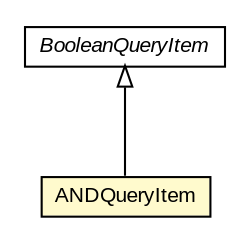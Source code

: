 #!/usr/local/bin/dot
#
# Class diagram 
# Generated by UMLGraph version 5.3 (http://www.umlgraph.org/)
#

digraph G {
	edge [fontname="arial",fontsize=10,labelfontname="arial",labelfontsize=10];
	node [fontname="arial",fontsize=10,shape=plaintext];
	nodesep=0.25;
	ranksep=0.5;
	// context.arch.discoverer.query.BooleanQueryItem
	c117821 [label=<<table title="context.arch.discoverer.query.BooleanQueryItem" border="0" cellborder="1" cellspacing="0" cellpadding="2" port="p" href="./BooleanQueryItem.html">
		<tr><td><table border="0" cellspacing="0" cellpadding="1">
<tr><td align="center" balign="center"><font face="arial italic"> BooleanQueryItem </font></td></tr>
		</table></td></tr>
		</table>>, fontname="arial", fontcolor="black", fontsize=10.0];
	// context.arch.discoverer.query.ANDQueryItem
	c117822 [label=<<table title="context.arch.discoverer.query.ANDQueryItem" border="0" cellborder="1" cellspacing="0" cellpadding="2" port="p" bgcolor="lemonChiffon" href="./ANDQueryItem.html">
		<tr><td><table border="0" cellspacing="0" cellpadding="1">
<tr><td align="center" balign="center"> ANDQueryItem </td></tr>
		</table></td></tr>
		</table>>, fontname="arial", fontcolor="black", fontsize=10.0];
	//context.arch.discoverer.query.ANDQueryItem extends context.arch.discoverer.query.BooleanQueryItem
	c117821:p -> c117822:p [dir=back,arrowtail=empty];
}

